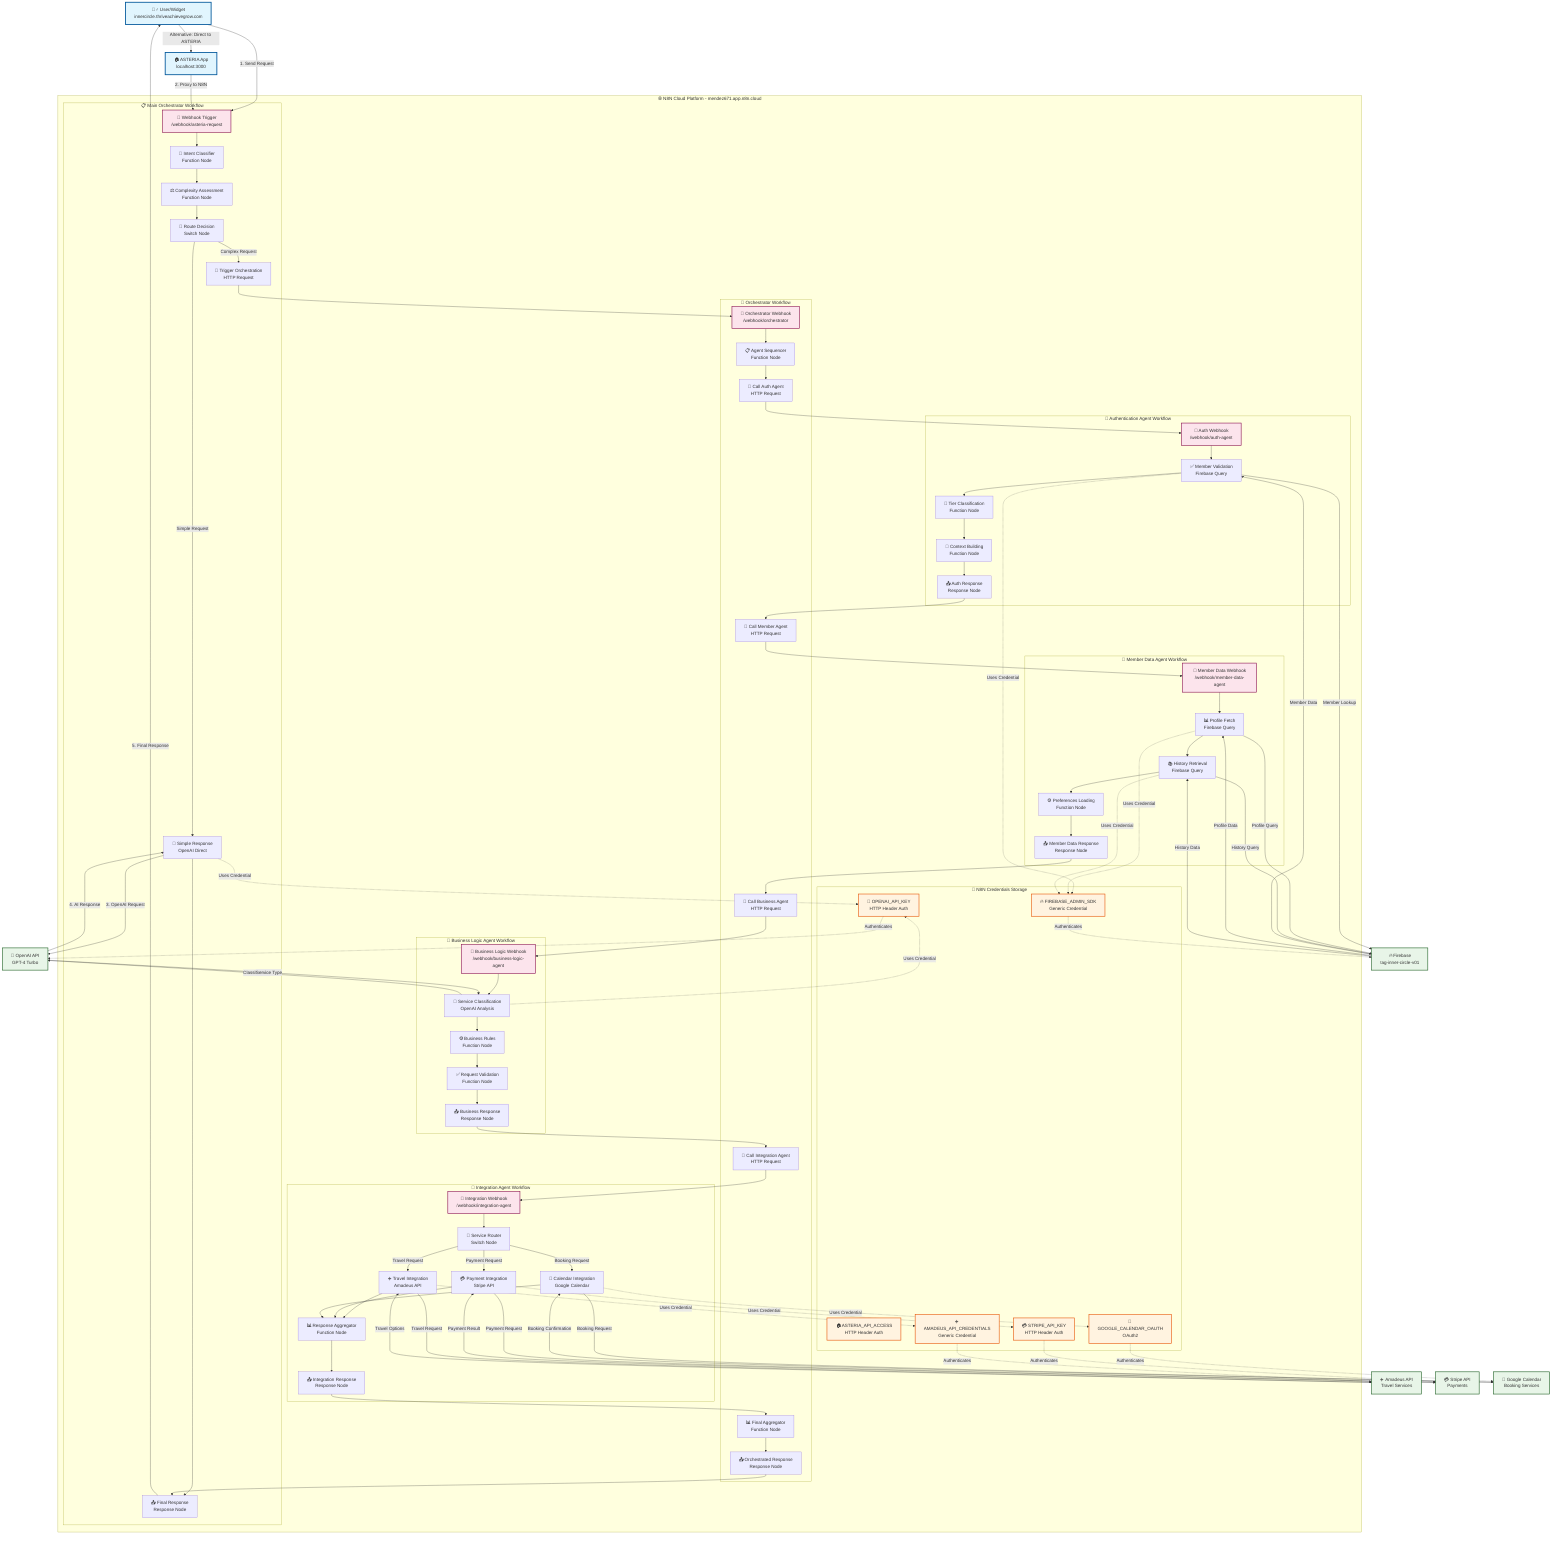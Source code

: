 graph TD
    %% External Systems
    USER[🙋‍♂️ User/Widget<br/>innercircle.thriveachievegrow.com]
    ASTERIA[🏠 ASTERIA App<br/>localhost:3000]
    
    %% External APIs
    OPENAI[🤖 OpenAI API<br/>GPT-4 Turbo]
    FIREBASE[🔥 Firebase<br/>tag-inner-circle-v01]
    AMADEUS[✈️ Amadeus API<br/>Travel Services]
    STRIPE[💳 Stripe API<br/>Payments]
    GCAL[📅 Google Calendar<br/>Booking Services]
    
    %% N8N Cloud Platform
    subgraph N8N_CLOUD ["🌐 N8N Cloud Platform - mendez671.app.n8n.cloud"]
        
        %% Main Orchestrator Workflow
        subgraph MAIN_WORKFLOW ["📋 Main Orchestrator Workflow"]
            MW_WEBHOOK[🔗 Webhook Trigger<br/>/webhook/asteria-request]
            MW_INTENT[🧠 Intent Classifier<br/>Function Node]
            MW_COMPLEXITY[⚖️ Complexity Assessment<br/>Function Node]
            MW_ROUTER[🚦 Route Decision<br/>Switch Node]
            MW_SIMPLE[🎯 Simple Response<br/>OpenAI Direct]
            MW_ORCHESTRATE[🎼 Trigger Orchestration<br/>HTTP Request]
            MW_RESPONSE[📤 Final Response<br/>Response Node]
        end
        
        %% Authentication Agent Workflow
        subgraph AUTH_WORKFLOW ["🔐 Authentication Agent Workflow"]
            AW_WEBHOOK[🔗 Auth Webhook<br/>/webhook/auth-agent]
            AW_VALIDATE[✅ Member Validation<br/>Firebase Query]
            AW_TIER[👑 Tier Classification<br/>Function Node]
            AW_CONTEXT[📝 Context Building<br/>Function Node]
            AW_RESPONSE[📤 Auth Response<br/>Response Node]
        end
        
        %% Member Data Agent Workflow
        subgraph MEMBER_WORKFLOW ["👤 Member Data Agent Workflow"]
            MDW_WEBHOOK[🔗 Member Data Webhook<br/>/webhook/member-data-agent]
            MDW_PROFILE[📊 Profile Fetch<br/>Firebase Query]
            MDW_HISTORY[📚 History Retrieval<br/>Firebase Query]
            MDW_PREFERENCES[⚙️ Preferences Loading<br/>Function Node]
            MDW_RESPONSE[📤 Member Data Response<br/>Response Node]
        end
        
        %% Business Logic Agent Workflow
        subgraph BUSINESS_WORKFLOW ["💼 Business Logic Agent Workflow"]
            BW_WEBHOOK[🔗 Business Logic Webhook<br/>/webhook/business-logic-agent]
            BW_SERVICE[🎯 Service Classification<br/>OpenAI Analysis]
            BW_LOGIC[⚙️ Business Rules<br/>Function Node]
            BW_VALIDATION[✅ Request Validation<br/>Function Node]
            BW_RESPONSE[📤 Business Response<br/>Response Node]
        end
        
        %% Integration Agent Workflow
        subgraph INTEGRATION_WORKFLOW ["🔌 Integration Agent Workflow"]
            IW_WEBHOOK[🔗 Integration Webhook<br/>/webhook/integration-agent]
            IW_ROUTER[🚦 Service Router<br/>Switch Node]
            IW_TRAVEL[✈️ Travel Integration<br/>Amadeus API]
            IW_PAYMENT[💳 Payment Integration<br/>Stripe API]
            IW_CALENDAR[📅 Calendar Integration<br/>Google Calendar]
            IW_AGGREGATOR[📊 Response Aggregator<br/>Function Node]
            IW_RESPONSE[📤 Integration Response<br/>Response Node]
        end
        
        %% Orchestrator Workflow
        subgraph ORCHESTRATOR_WORKFLOW ["🎼 Orchestrator Workflow"]
            OW_WEBHOOK[🔗 Orchestrator Webhook<br/>/webhook/orchestrator]
            OW_SEQUENCE[📋 Agent Sequencer<br/>Function Node]
            OW_AUTH_CALL[🔐 Call Auth Agent<br/>HTTP Request]
            OW_MEMBER_CALL[👤 Call Member Agent<br/>HTTP Request]
            OW_BUSINESS_CALL[💼 Call Business Agent<br/>HTTP Request]
            OW_INTEGRATION_CALL[🔌 Call Integration Agent<br/>HTTP Request]
            OW_AGGREGATOR[📊 Final Aggregator<br/>Function Node]
            OW_RESPONSE[📤 Orchestrated Response<br/>Response Node]
        end
        
        %% Credentials Storage
        subgraph CREDENTIALS ["🔐 N8N Credentials Storage"]
            CRED_FIREBASE[🔥 FIREBASE_ADMIN_SDK<br/>Generic Credential]
            CRED_OPENAI[🤖 OPENAI_API_KEY<br/>HTTP Header Auth]
            CRED_ASTERIA[🏠 ASTERIA_API_ACCESS<br/>HTTP Header Auth]
            CRED_AMADEUS[✈️ AMADEUS_API_CREDENTIALS<br/>Generic Credential]
            CRED_STRIPE[💳 STRIPE_API_KEY<br/>HTTP Header Auth]
            CRED_GCAL[📅 GOOGLE_CALENDAR_OAUTH<br/>OAuth2]
        end
    end
    
    %% User Flow Connections
    USER -->|1. Send Request| MW_WEBHOOK
    USER -->|Alternative: Direct to ASTERIA| ASTERIA
    ASTERIA -->|2. Proxy to N8N| MW_WEBHOOK
    
    %% Main Workflow Internal Flow
    MW_WEBHOOK --> MW_INTENT
    MW_INTENT --> MW_COMPLEXITY
    MW_COMPLEXITY --> MW_ROUTER
    MW_ROUTER -->|Simple Request| MW_SIMPLE
    MW_ROUTER -->|Complex Request| MW_ORCHESTRATE
    MW_SIMPLE --> MW_RESPONSE
    MW_ORCHESTRATE --> OW_WEBHOOK
    
    %% Orchestrator Workflow Flow
    OW_WEBHOOK --> OW_SEQUENCE
    OW_SEQUENCE --> OW_AUTH_CALL
    OW_AUTH_CALL --> AW_WEBHOOK
    AW_WEBHOOK --> AW_VALIDATE
    AW_VALIDATE --> AW_TIER
    AW_TIER --> AW_CONTEXT
    AW_CONTEXT --> AW_RESPONSE
    AW_RESPONSE --> OW_MEMBER_CALL
    
    OW_MEMBER_CALL --> MDW_WEBHOOK
    MDW_WEBHOOK --> MDW_PROFILE
    MDW_PROFILE --> MDW_HISTORY
    MDW_HISTORY --> MDW_PREFERENCES
    MDW_PREFERENCES --> MDW_RESPONSE
    MDW_RESPONSE --> OW_BUSINESS_CALL
    
    OW_BUSINESS_CALL --> BW_WEBHOOK
    BW_WEBHOOK --> BW_SERVICE
    BW_SERVICE --> BW_LOGIC
    BW_LOGIC --> BW_VALIDATION
    BW_VALIDATION --> BW_RESPONSE
    BW_RESPONSE --> OW_INTEGRATION_CALL
    
    OW_INTEGRATION_CALL --> IW_WEBHOOK
    IW_WEBHOOK --> IW_ROUTER
    IW_ROUTER -->|Travel Request| IW_TRAVEL
    IW_ROUTER -->|Payment Request| IW_PAYMENT
    IW_ROUTER -->|Booking Request| IW_CALENDAR
    IW_TRAVEL --> IW_AGGREGATOR
    IW_PAYMENT --> IW_AGGREGATOR
    IW_CALENDAR --> IW_AGGREGATOR
    IW_AGGREGATOR --> IW_RESPONSE
    IW_RESPONSE --> OW_AGGREGATOR
    
    OW_AGGREGATOR --> OW_RESPONSE
    OW_RESPONSE --> MW_RESPONSE
    MW_RESPONSE -->|5. Final Response| USER
    
    %% External API Connections
    MW_SIMPLE -.->|Uses Credential| CRED_OPENAI
    CRED_OPENAI -.->|Authenticates| OPENAI
    MW_SIMPLE -->|3. OpenAI Request| OPENAI
    OPENAI -->|4. AI Response| MW_SIMPLE
    
    AW_VALIDATE -.->|Uses Credential| CRED_FIREBASE
    CRED_FIREBASE -.->|Authenticates| FIREBASE
    AW_VALIDATE -->|Member Lookup| FIREBASE
    FIREBASE -->|Member Data| AW_VALIDATE
    
    MDW_PROFILE -.->|Uses Credential| CRED_FIREBASE
    MDW_PROFILE -->|Profile Query| FIREBASE
    FIREBASE -->|Profile Data| MDW_PROFILE
    
    MDW_HISTORY -.->|Uses Credential| CRED_FIREBASE
    MDW_HISTORY -->|History Query| FIREBASE
    FIREBASE -->|History Data| MDW_HISTORY
    
    BW_SERVICE -.->|Uses Credential| CRED_OPENAI
    BW_SERVICE -->|Classification| OPENAI
    OPENAI -->|Service Type| BW_SERVICE
    
    IW_TRAVEL -.->|Uses Credential| CRED_AMADEUS
    CRED_AMADEUS -.->|Authenticates| AMADEUS
    IW_TRAVEL -->|Travel Request| AMADEUS
    AMADEUS -->|Travel Options| IW_TRAVEL
    
    IW_PAYMENT -.->|Uses Credential| CRED_STRIPE
    CRED_STRIPE -.->|Authenticates| STRIPE
    IW_PAYMENT -->|Payment Request| STRIPE
    STRIPE -->|Payment Result| IW_PAYMENT
    
    IW_CALENDAR -.->|Uses Credential| CRED_GCAL
    CRED_GCAL -.->|Authenticates| GCAL
    IW_CALENDAR -->|Booking Request| GCAL
    GCAL -->|Booking Confirmation| IW_CALENDAR
    
    %% Styling
    classDef userStyle fill:#e1f5fe,stroke:#01579b,stroke-width:3px
    classDef n8nStyle fill:#f3e5f5,stroke:#4a148c,stroke-width:2px
    classDef apiStyle fill:#e8f5e8,stroke:#1b5e20,stroke-width:2px
    classDef credStyle fill:#fff3e0,stroke:#e65100,stroke-width:2px
    classDef webhookStyle fill:#fce4ec,stroke:#880e4f,stroke-width:2px
    
    class USER,ASTERIA userStyle
    class MW_WEBHOOK,AW_WEBHOOK,MDW_WEBHOOK,BW_WEBHOOK,IW_WEBHOOK,OW_WEBHOOK webhookStyle
    class OPENAI,FIREBASE,AMADEUS,STRIPE,GCAL apiStyle
    class CRED_FIREBASE,CRED_OPENAI,CRED_ASTERIA,CRED_AMADEUS,CRED_STRIPE,CRED_GCAL credStyle